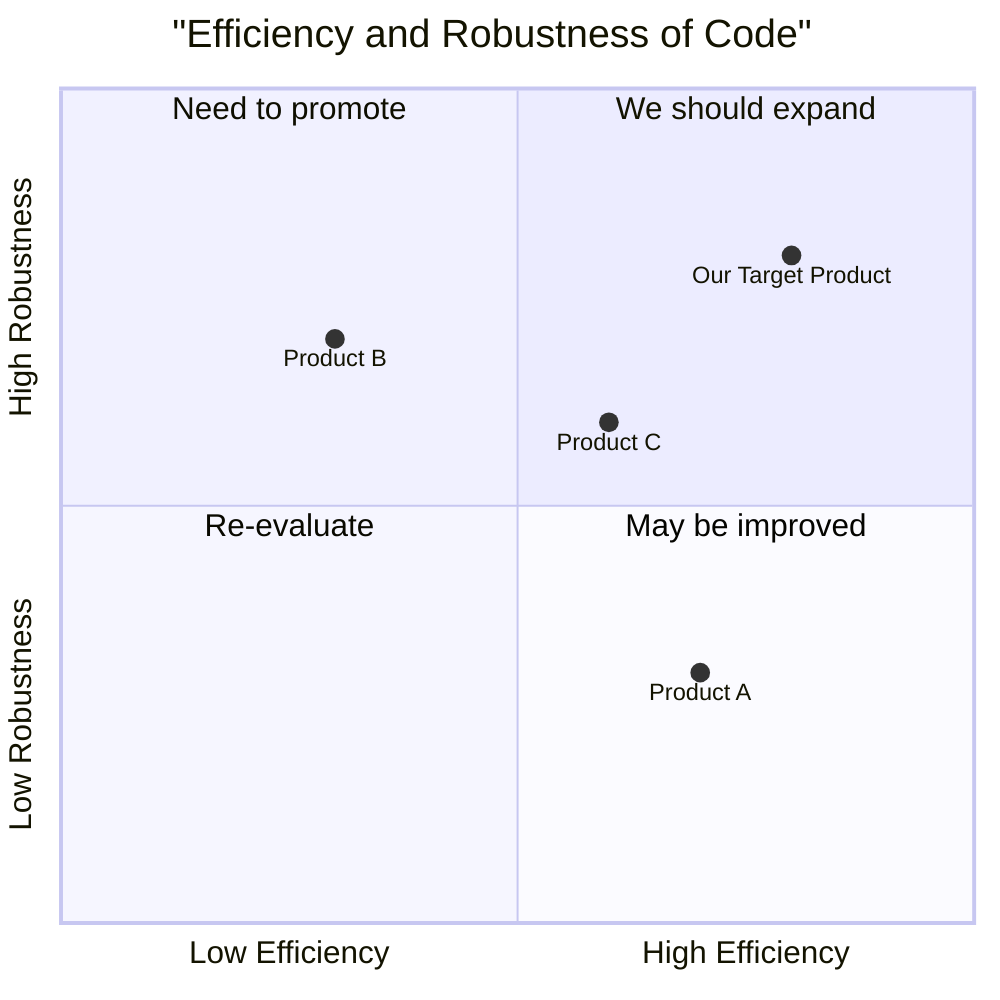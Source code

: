 quadrantChart
    title "Efficiency and Robustness of Code"
    x-axis "Low Efficiency" --> "High Efficiency"
    y-axis "Low Robustness" --> "High Robustness"
    quadrant-1 "We should expand"
    quadrant-2 "Need to promote"
    quadrant-3 "Re-evaluate"
    quadrant-4 "May be improved"
    "Product A": [0.7, 0.3]
    "Product B": [0.3, 0.7]
    "Product C": [0.6, 0.6]
    "Our Target Product": [0.8, 0.8]